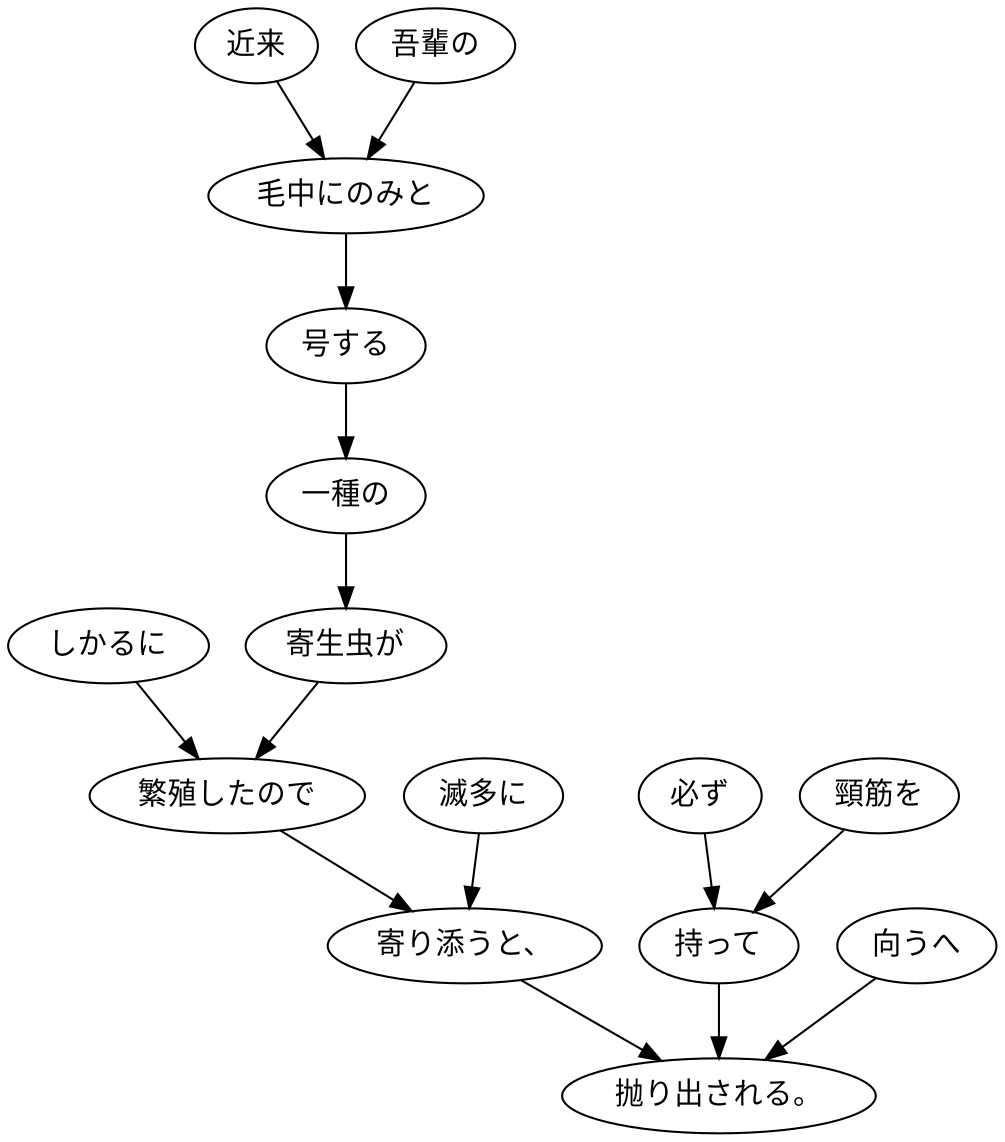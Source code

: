 digraph graph4186 {
	node0 [label="しかるに"];
	node1 [label="近来"];
	node2 [label="吾輩の"];
	node3 [label="毛中にのみと"];
	node4 [label="号する"];
	node5 [label="一種の"];
	node6 [label="寄生虫が"];
	node7 [label="繁殖したので"];
	node8 [label="滅多に"];
	node9 [label="寄り添うと、"];
	node10 [label="必ず"];
	node11 [label="頸筋を"];
	node12 [label="持って"];
	node13 [label="向うへ"];
	node14 [label="抛り出される。"];
	node0 -> node7;
	node1 -> node3;
	node2 -> node3;
	node3 -> node4;
	node4 -> node5;
	node5 -> node6;
	node6 -> node7;
	node7 -> node9;
	node8 -> node9;
	node9 -> node14;
	node10 -> node12;
	node11 -> node12;
	node12 -> node14;
	node13 -> node14;
}
